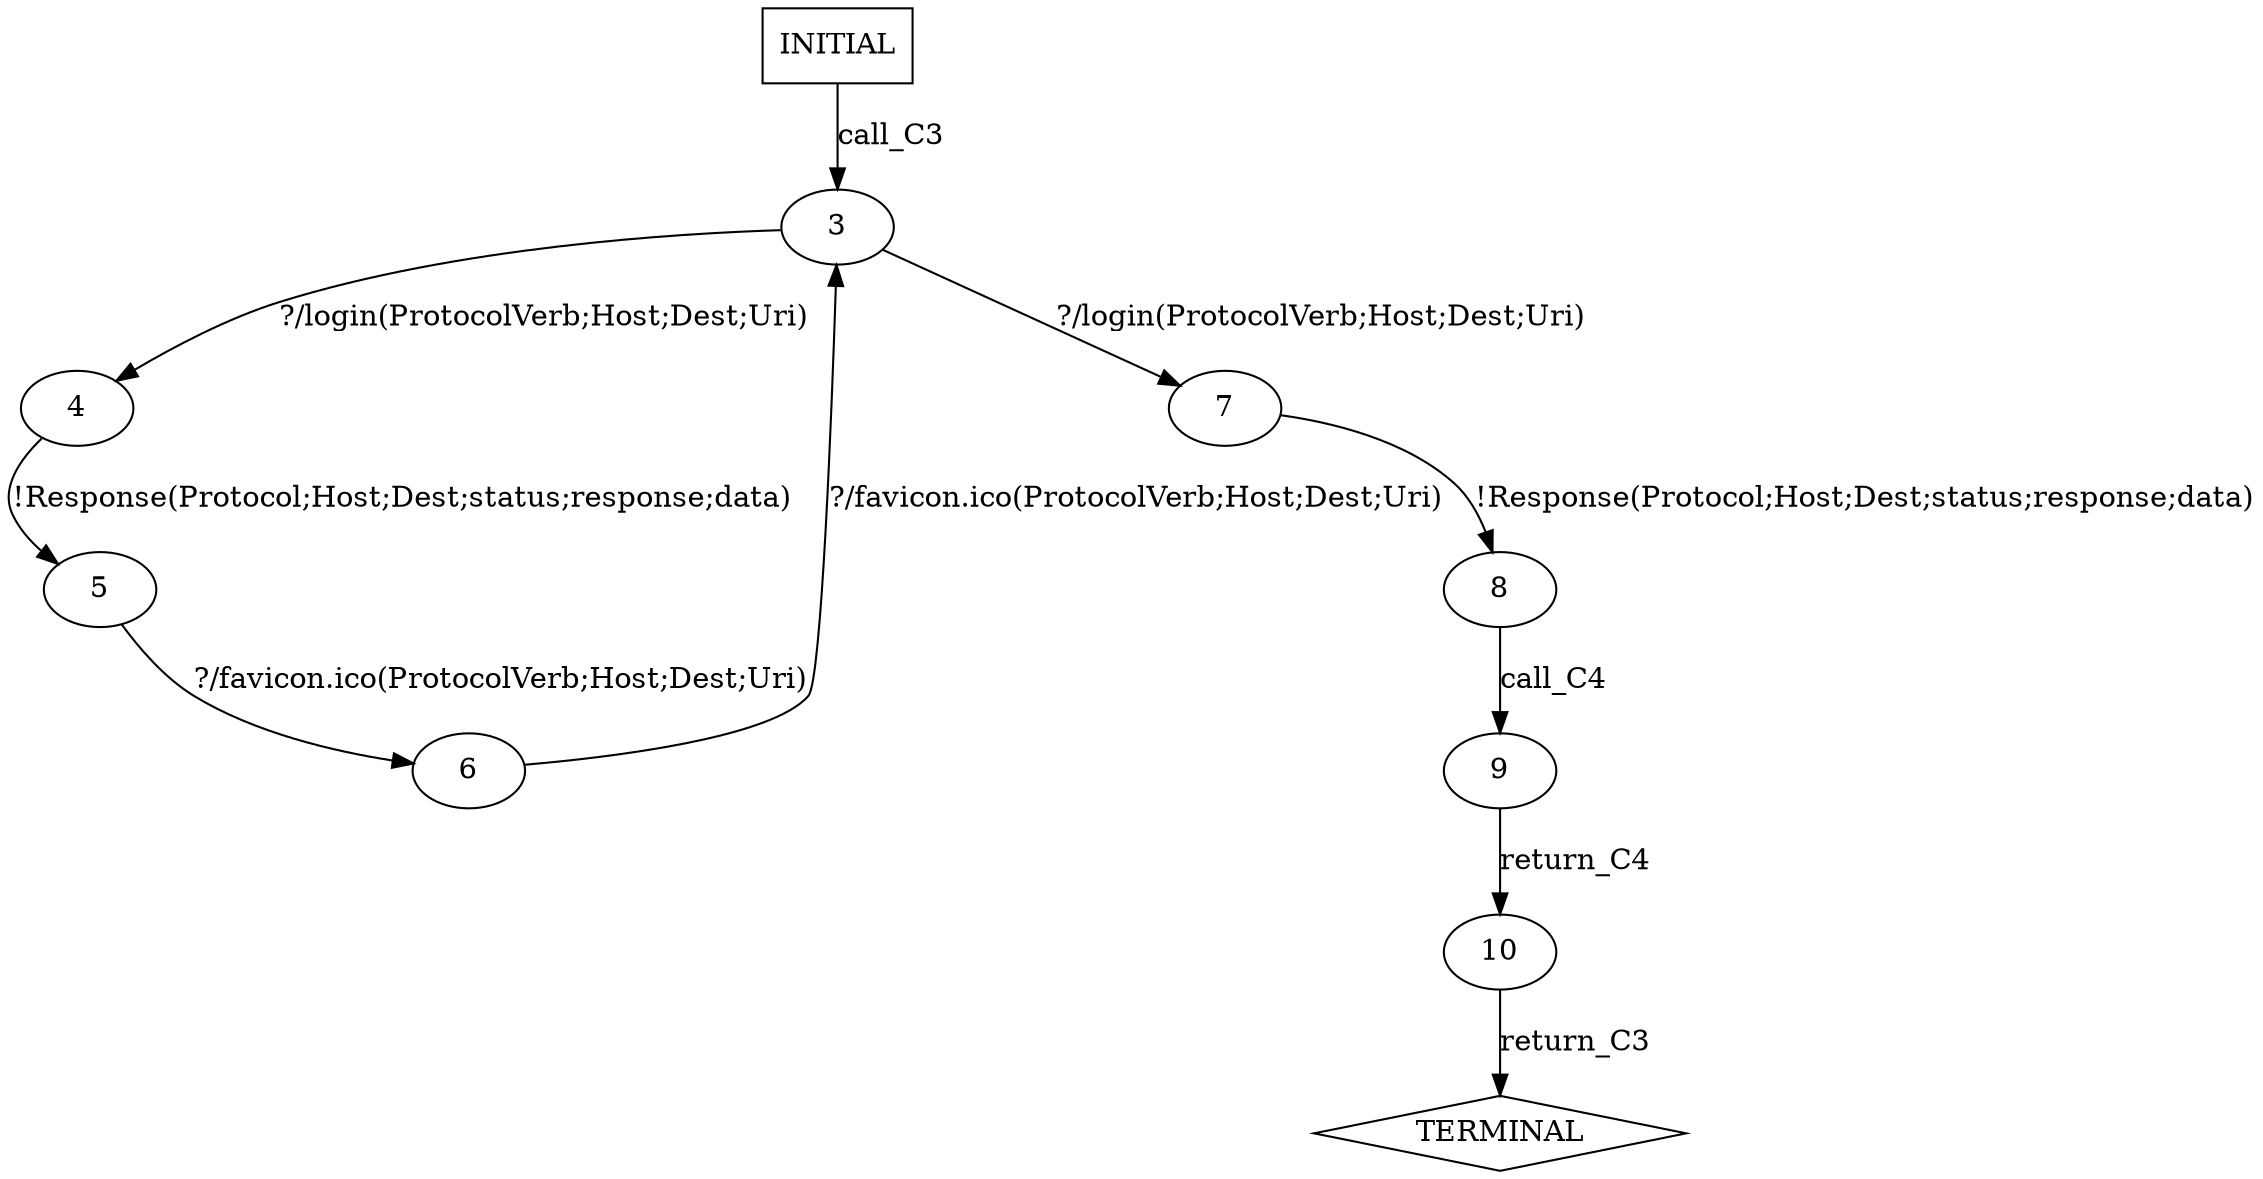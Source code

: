 digraph G {
  0 [label="INITIAL",shape=box];
  1 [label="TERMINAL",shape=diamond];
  3 [label="3"];
  4 [label="4"];
  5 [label="5"];
  6 [label="6"];
  7 [label="7"];
  8 [label="8"];
  9 [label="9"];
  10 [label="10"];
0->3  [label="call_C3"];
3->7 [label="?/login(ProtocolVerb;Host;Dest;Uri)"];
3->4 [label="?/login(ProtocolVerb;Host;Dest;Uri)"];
4->5 [label="!Response(Protocol;Host;Dest;status;response;data)"];
5->6 [label="?/favicon.ico(ProtocolVerb;Host;Dest;Uri)"];
6->3 [label="?/favicon.ico(ProtocolVerb;Host;Dest;Uri)"];
7->8 [label="!Response(Protocol;Host;Dest;status;response;data)"];
8->9  [label="call_C4"];
9->10  [label="return_C4"];
10->1  [label="return_C3"];
}
